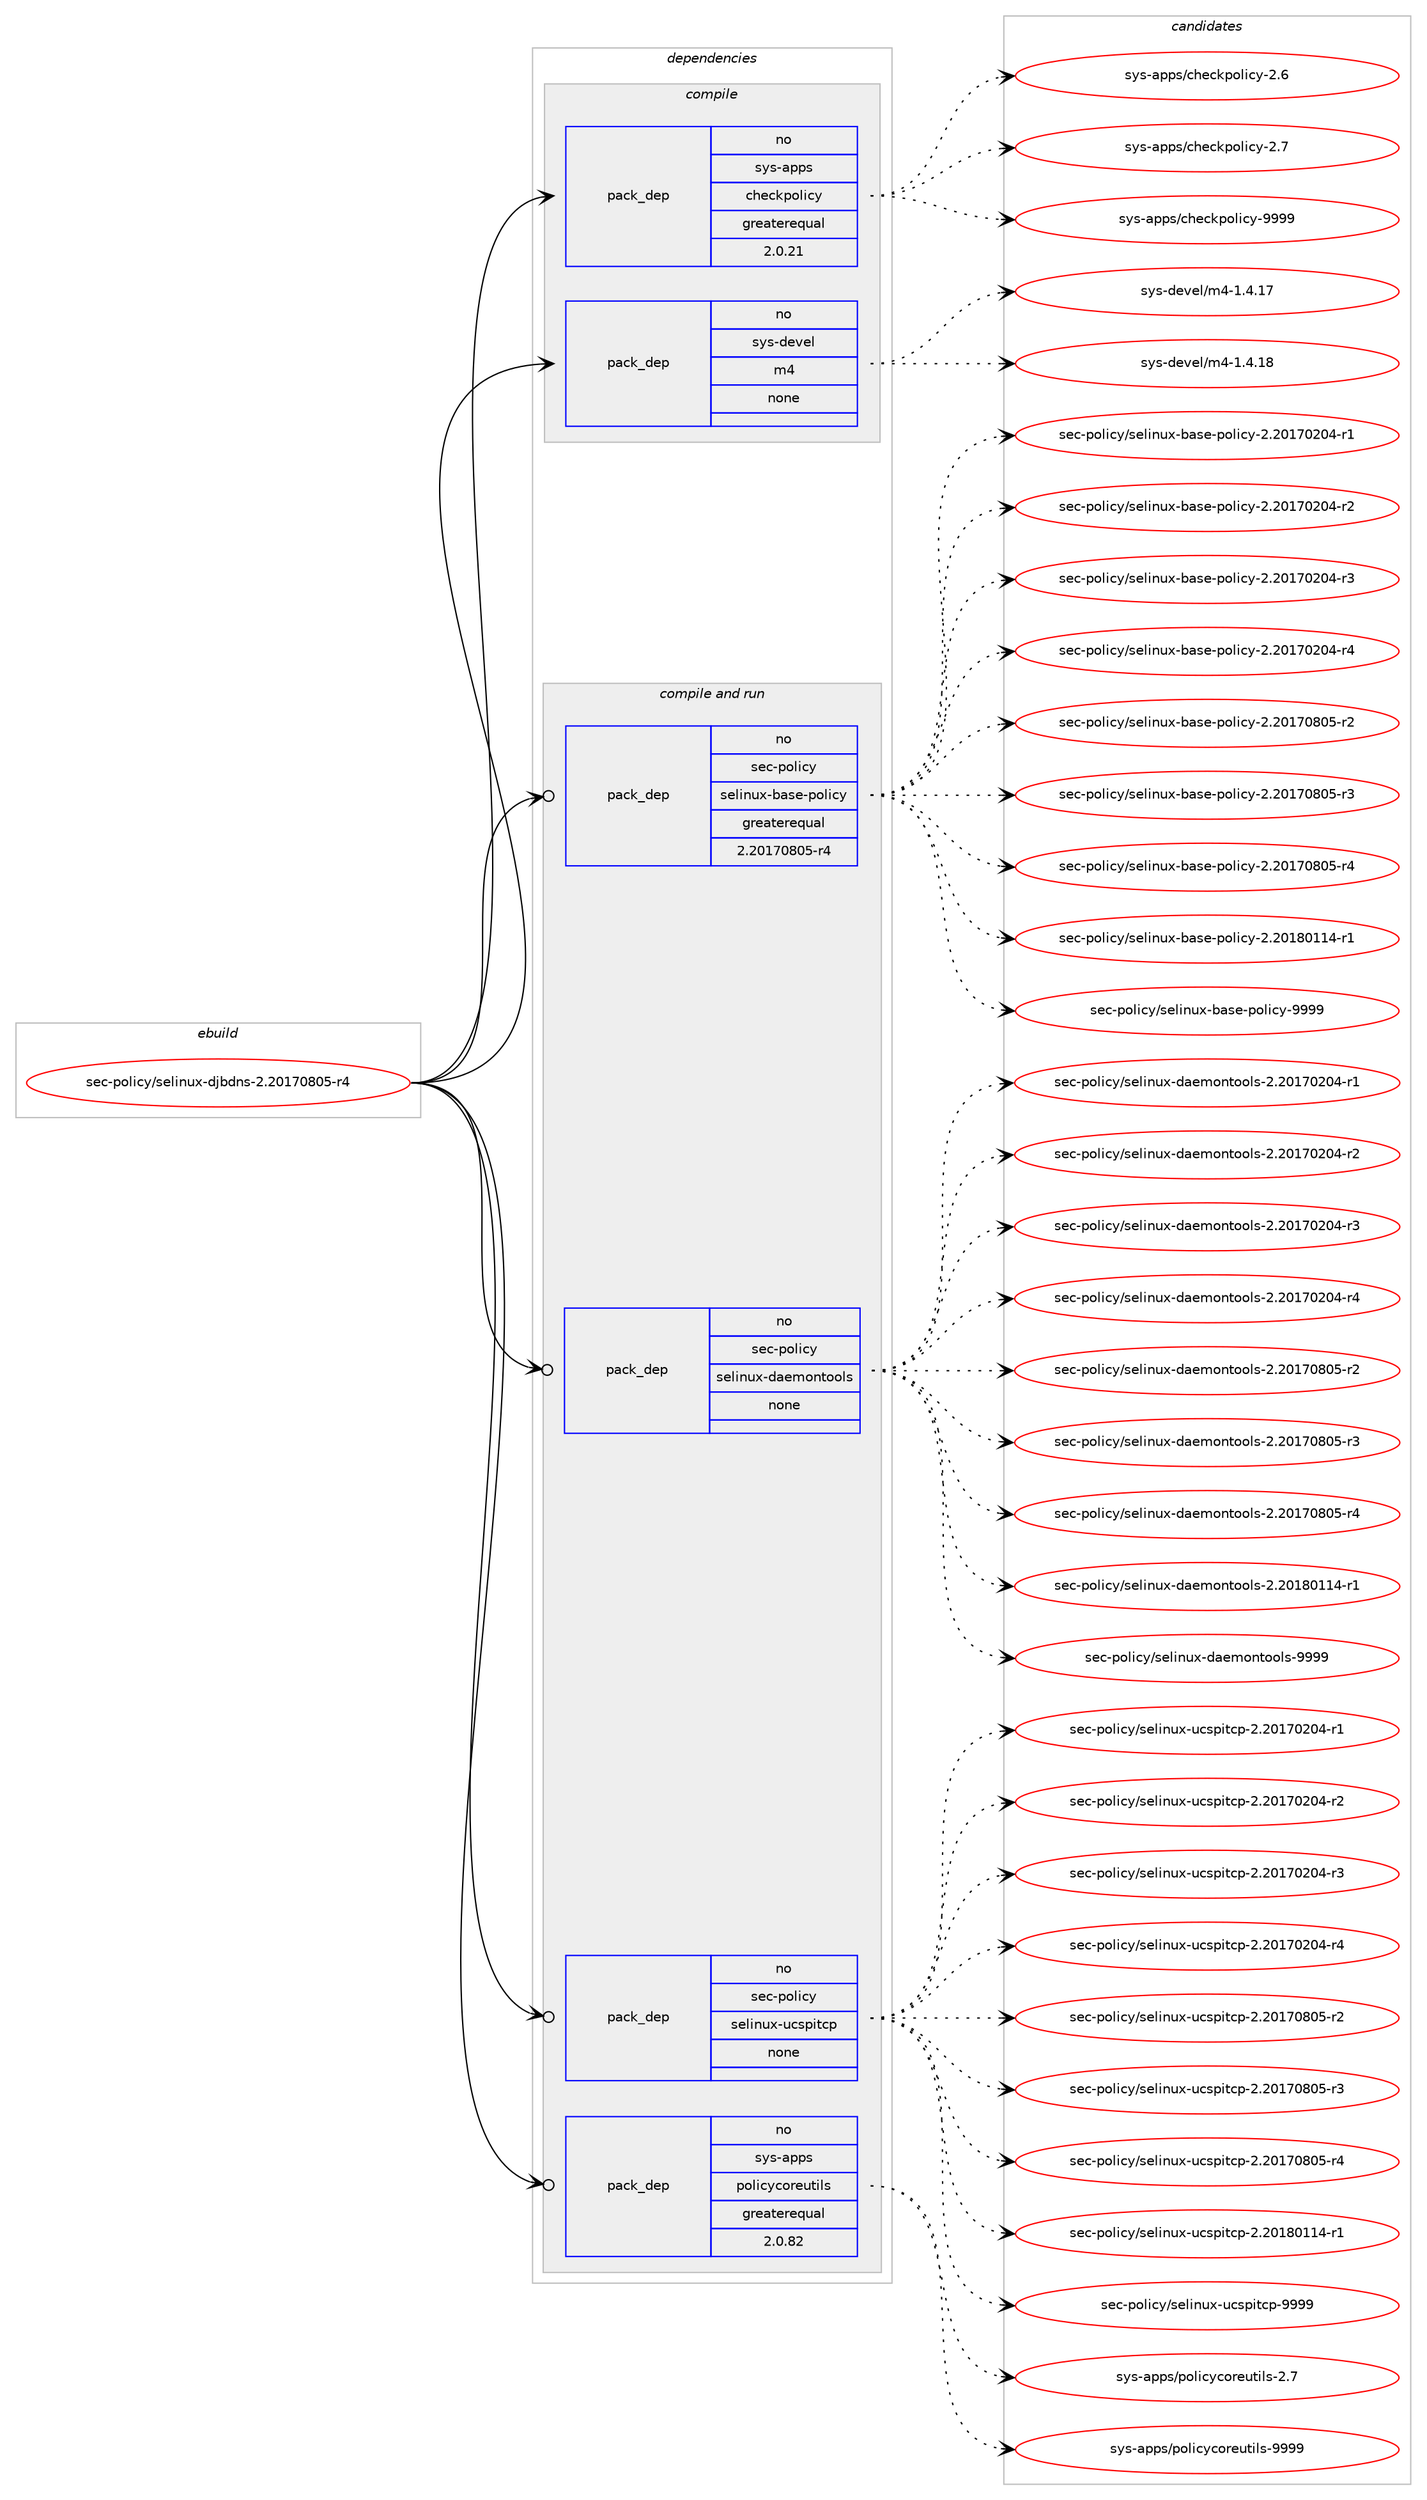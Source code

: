 digraph prolog {

# *************
# Graph options
# *************

newrank=true;
concentrate=true;
compound=true;
graph [rankdir=LR,fontname=Helvetica,fontsize=10,ranksep=1.5];#, ranksep=2.5, nodesep=0.2];
edge  [arrowhead=vee];
node  [fontname=Helvetica,fontsize=10];

# **********
# The ebuild
# **********

subgraph cluster_leftcol {
color=gray;
rank=same;
label=<<i>ebuild</i>>;
id [label="sec-policy/selinux-djbdns-2.20170805-r4", color=red, width=4, href="../sec-policy/selinux-djbdns-2.20170805-r4.svg"];
}

# ****************
# The dependencies
# ****************

subgraph cluster_midcol {
color=gray;
label=<<i>dependencies</i>>;
subgraph cluster_compile {
fillcolor="#eeeeee";
style=filled;
label=<<i>compile</i>>;
subgraph pack1833 {
dependency2371 [label=<<TABLE BORDER="0" CELLBORDER="1" CELLSPACING="0" CELLPADDING="4" WIDTH="220"><TR><TD ROWSPAN="6" CELLPADDING="30">pack_dep</TD></TR><TR><TD WIDTH="110">no</TD></TR><TR><TD>sys-apps</TD></TR><TR><TD>checkpolicy</TD></TR><TR><TD>greaterequal</TD></TR><TR><TD>2.0.21</TD></TR></TABLE>>, shape=none, color=blue];
}
id:e -> dependency2371:w [weight=20,style="solid",arrowhead="vee"];
subgraph pack1834 {
dependency2372 [label=<<TABLE BORDER="0" CELLBORDER="1" CELLSPACING="0" CELLPADDING="4" WIDTH="220"><TR><TD ROWSPAN="6" CELLPADDING="30">pack_dep</TD></TR><TR><TD WIDTH="110">no</TD></TR><TR><TD>sys-devel</TD></TR><TR><TD>m4</TD></TR><TR><TD>none</TD></TR><TR><TD></TD></TR></TABLE>>, shape=none, color=blue];
}
id:e -> dependency2372:w [weight=20,style="solid",arrowhead="vee"];
}
subgraph cluster_compileandrun {
fillcolor="#eeeeee";
style=filled;
label=<<i>compile and run</i>>;
subgraph pack1835 {
dependency2373 [label=<<TABLE BORDER="0" CELLBORDER="1" CELLSPACING="0" CELLPADDING="4" WIDTH="220"><TR><TD ROWSPAN="6" CELLPADDING="30">pack_dep</TD></TR><TR><TD WIDTH="110">no</TD></TR><TR><TD>sec-policy</TD></TR><TR><TD>selinux-base-policy</TD></TR><TR><TD>greaterequal</TD></TR><TR><TD>2.20170805-r4</TD></TR></TABLE>>, shape=none, color=blue];
}
id:e -> dependency2373:w [weight=20,style="solid",arrowhead="odotvee"];
subgraph pack1836 {
dependency2374 [label=<<TABLE BORDER="0" CELLBORDER="1" CELLSPACING="0" CELLPADDING="4" WIDTH="220"><TR><TD ROWSPAN="6" CELLPADDING="30">pack_dep</TD></TR><TR><TD WIDTH="110">no</TD></TR><TR><TD>sec-policy</TD></TR><TR><TD>selinux-daemontools</TD></TR><TR><TD>none</TD></TR><TR><TD></TD></TR></TABLE>>, shape=none, color=blue];
}
id:e -> dependency2374:w [weight=20,style="solid",arrowhead="odotvee"];
subgraph pack1837 {
dependency2375 [label=<<TABLE BORDER="0" CELLBORDER="1" CELLSPACING="0" CELLPADDING="4" WIDTH="220"><TR><TD ROWSPAN="6" CELLPADDING="30">pack_dep</TD></TR><TR><TD WIDTH="110">no</TD></TR><TR><TD>sec-policy</TD></TR><TR><TD>selinux-ucspitcp</TD></TR><TR><TD>none</TD></TR><TR><TD></TD></TR></TABLE>>, shape=none, color=blue];
}
id:e -> dependency2375:w [weight=20,style="solid",arrowhead="odotvee"];
subgraph pack1838 {
dependency2376 [label=<<TABLE BORDER="0" CELLBORDER="1" CELLSPACING="0" CELLPADDING="4" WIDTH="220"><TR><TD ROWSPAN="6" CELLPADDING="30">pack_dep</TD></TR><TR><TD WIDTH="110">no</TD></TR><TR><TD>sys-apps</TD></TR><TR><TD>policycoreutils</TD></TR><TR><TD>greaterequal</TD></TR><TR><TD>2.0.82</TD></TR></TABLE>>, shape=none, color=blue];
}
id:e -> dependency2376:w [weight=20,style="solid",arrowhead="odotvee"];
}
subgraph cluster_run {
fillcolor="#eeeeee";
style=filled;
label=<<i>run</i>>;
}
}

# **************
# The candidates
# **************

subgraph cluster_choices {
rank=same;
color=gray;
label=<<i>candidates</i>>;

subgraph choice1833 {
color=black;
nodesep=1;
choice11512111545971121121154799104101991071121111081059912145504654 [label="sys-apps/checkpolicy-2.6", color=red, width=4,href="../sys-apps/checkpolicy-2.6.svg"];
choice11512111545971121121154799104101991071121111081059912145504655 [label="sys-apps/checkpolicy-2.7", color=red, width=4,href="../sys-apps/checkpolicy-2.7.svg"];
choice1151211154597112112115479910410199107112111108105991214557575757 [label="sys-apps/checkpolicy-9999", color=red, width=4,href="../sys-apps/checkpolicy-9999.svg"];
dependency2371:e -> choice11512111545971121121154799104101991071121111081059912145504654:w [style=dotted,weight="100"];
dependency2371:e -> choice11512111545971121121154799104101991071121111081059912145504655:w [style=dotted,weight="100"];
dependency2371:e -> choice1151211154597112112115479910410199107112111108105991214557575757:w [style=dotted,weight="100"];
}
subgraph choice1834 {
color=black;
nodesep=1;
choice11512111545100101118101108471095245494652464955 [label="sys-devel/m4-1.4.17", color=red, width=4,href="../sys-devel/m4-1.4.17.svg"];
choice11512111545100101118101108471095245494652464956 [label="sys-devel/m4-1.4.18", color=red, width=4,href="../sys-devel/m4-1.4.18.svg"];
dependency2372:e -> choice11512111545100101118101108471095245494652464955:w [style=dotted,weight="100"];
dependency2372:e -> choice11512111545100101118101108471095245494652464956:w [style=dotted,weight="100"];
}
subgraph choice1835 {
color=black;
nodesep=1;
choice11510199451121111081059912147115101108105110117120459897115101451121111081059912145504650484955485048524511449 [label="sec-policy/selinux-base-policy-2.20170204-r1", color=red, width=4,href="../sec-policy/selinux-base-policy-2.20170204-r1.svg"];
choice11510199451121111081059912147115101108105110117120459897115101451121111081059912145504650484955485048524511450 [label="sec-policy/selinux-base-policy-2.20170204-r2", color=red, width=4,href="../sec-policy/selinux-base-policy-2.20170204-r2.svg"];
choice11510199451121111081059912147115101108105110117120459897115101451121111081059912145504650484955485048524511451 [label="sec-policy/selinux-base-policy-2.20170204-r3", color=red, width=4,href="../sec-policy/selinux-base-policy-2.20170204-r3.svg"];
choice11510199451121111081059912147115101108105110117120459897115101451121111081059912145504650484955485048524511452 [label="sec-policy/selinux-base-policy-2.20170204-r4", color=red, width=4,href="../sec-policy/selinux-base-policy-2.20170204-r4.svg"];
choice11510199451121111081059912147115101108105110117120459897115101451121111081059912145504650484955485648534511450 [label="sec-policy/selinux-base-policy-2.20170805-r2", color=red, width=4,href="../sec-policy/selinux-base-policy-2.20170805-r2.svg"];
choice11510199451121111081059912147115101108105110117120459897115101451121111081059912145504650484955485648534511451 [label="sec-policy/selinux-base-policy-2.20170805-r3", color=red, width=4,href="../sec-policy/selinux-base-policy-2.20170805-r3.svg"];
choice11510199451121111081059912147115101108105110117120459897115101451121111081059912145504650484955485648534511452 [label="sec-policy/selinux-base-policy-2.20170805-r4", color=red, width=4,href="../sec-policy/selinux-base-policy-2.20170805-r4.svg"];
choice11510199451121111081059912147115101108105110117120459897115101451121111081059912145504650484956484949524511449 [label="sec-policy/selinux-base-policy-2.20180114-r1", color=red, width=4,href="../sec-policy/selinux-base-policy-2.20180114-r1.svg"];
choice1151019945112111108105991214711510110810511011712045989711510145112111108105991214557575757 [label="sec-policy/selinux-base-policy-9999", color=red, width=4,href="../sec-policy/selinux-base-policy-9999.svg"];
dependency2373:e -> choice11510199451121111081059912147115101108105110117120459897115101451121111081059912145504650484955485048524511449:w [style=dotted,weight="100"];
dependency2373:e -> choice11510199451121111081059912147115101108105110117120459897115101451121111081059912145504650484955485048524511450:w [style=dotted,weight="100"];
dependency2373:e -> choice11510199451121111081059912147115101108105110117120459897115101451121111081059912145504650484955485048524511451:w [style=dotted,weight="100"];
dependency2373:e -> choice11510199451121111081059912147115101108105110117120459897115101451121111081059912145504650484955485048524511452:w [style=dotted,weight="100"];
dependency2373:e -> choice11510199451121111081059912147115101108105110117120459897115101451121111081059912145504650484955485648534511450:w [style=dotted,weight="100"];
dependency2373:e -> choice11510199451121111081059912147115101108105110117120459897115101451121111081059912145504650484955485648534511451:w [style=dotted,weight="100"];
dependency2373:e -> choice11510199451121111081059912147115101108105110117120459897115101451121111081059912145504650484955485648534511452:w [style=dotted,weight="100"];
dependency2373:e -> choice11510199451121111081059912147115101108105110117120459897115101451121111081059912145504650484956484949524511449:w [style=dotted,weight="100"];
dependency2373:e -> choice1151019945112111108105991214711510110810511011712045989711510145112111108105991214557575757:w [style=dotted,weight="100"];
}
subgraph choice1836 {
color=black;
nodesep=1;
choice11510199451121111081059912147115101108105110117120451009710110911111011611111110811545504650484955485048524511449 [label="sec-policy/selinux-daemontools-2.20170204-r1", color=red, width=4,href="../sec-policy/selinux-daemontools-2.20170204-r1.svg"];
choice11510199451121111081059912147115101108105110117120451009710110911111011611111110811545504650484955485048524511450 [label="sec-policy/selinux-daemontools-2.20170204-r2", color=red, width=4,href="../sec-policy/selinux-daemontools-2.20170204-r2.svg"];
choice11510199451121111081059912147115101108105110117120451009710110911111011611111110811545504650484955485048524511451 [label="sec-policy/selinux-daemontools-2.20170204-r3", color=red, width=4,href="../sec-policy/selinux-daemontools-2.20170204-r3.svg"];
choice11510199451121111081059912147115101108105110117120451009710110911111011611111110811545504650484955485048524511452 [label="sec-policy/selinux-daemontools-2.20170204-r4", color=red, width=4,href="../sec-policy/selinux-daemontools-2.20170204-r4.svg"];
choice11510199451121111081059912147115101108105110117120451009710110911111011611111110811545504650484955485648534511450 [label="sec-policy/selinux-daemontools-2.20170805-r2", color=red, width=4,href="../sec-policy/selinux-daemontools-2.20170805-r2.svg"];
choice11510199451121111081059912147115101108105110117120451009710110911111011611111110811545504650484955485648534511451 [label="sec-policy/selinux-daemontools-2.20170805-r3", color=red, width=4,href="../sec-policy/selinux-daemontools-2.20170805-r3.svg"];
choice11510199451121111081059912147115101108105110117120451009710110911111011611111110811545504650484955485648534511452 [label="sec-policy/selinux-daemontools-2.20170805-r4", color=red, width=4,href="../sec-policy/selinux-daemontools-2.20170805-r4.svg"];
choice11510199451121111081059912147115101108105110117120451009710110911111011611111110811545504650484956484949524511449 [label="sec-policy/selinux-daemontools-2.20180114-r1", color=red, width=4,href="../sec-policy/selinux-daemontools-2.20180114-r1.svg"];
choice1151019945112111108105991214711510110810511011712045100971011091111101161111111081154557575757 [label="sec-policy/selinux-daemontools-9999", color=red, width=4,href="../sec-policy/selinux-daemontools-9999.svg"];
dependency2374:e -> choice11510199451121111081059912147115101108105110117120451009710110911111011611111110811545504650484955485048524511449:w [style=dotted,weight="100"];
dependency2374:e -> choice11510199451121111081059912147115101108105110117120451009710110911111011611111110811545504650484955485048524511450:w [style=dotted,weight="100"];
dependency2374:e -> choice11510199451121111081059912147115101108105110117120451009710110911111011611111110811545504650484955485048524511451:w [style=dotted,weight="100"];
dependency2374:e -> choice11510199451121111081059912147115101108105110117120451009710110911111011611111110811545504650484955485048524511452:w [style=dotted,weight="100"];
dependency2374:e -> choice11510199451121111081059912147115101108105110117120451009710110911111011611111110811545504650484955485648534511450:w [style=dotted,weight="100"];
dependency2374:e -> choice11510199451121111081059912147115101108105110117120451009710110911111011611111110811545504650484955485648534511451:w [style=dotted,weight="100"];
dependency2374:e -> choice11510199451121111081059912147115101108105110117120451009710110911111011611111110811545504650484955485648534511452:w [style=dotted,weight="100"];
dependency2374:e -> choice11510199451121111081059912147115101108105110117120451009710110911111011611111110811545504650484956484949524511449:w [style=dotted,weight="100"];
dependency2374:e -> choice1151019945112111108105991214711510110810511011712045100971011091111101161111111081154557575757:w [style=dotted,weight="100"];
}
subgraph choice1837 {
color=black;
nodesep=1;
choice1151019945112111108105991214711510110810511011712045117991151121051169911245504650484955485048524511449 [label="sec-policy/selinux-ucspitcp-2.20170204-r1", color=red, width=4,href="../sec-policy/selinux-ucspitcp-2.20170204-r1.svg"];
choice1151019945112111108105991214711510110810511011712045117991151121051169911245504650484955485048524511450 [label="sec-policy/selinux-ucspitcp-2.20170204-r2", color=red, width=4,href="../sec-policy/selinux-ucspitcp-2.20170204-r2.svg"];
choice1151019945112111108105991214711510110810511011712045117991151121051169911245504650484955485048524511451 [label="sec-policy/selinux-ucspitcp-2.20170204-r3", color=red, width=4,href="../sec-policy/selinux-ucspitcp-2.20170204-r3.svg"];
choice1151019945112111108105991214711510110810511011712045117991151121051169911245504650484955485048524511452 [label="sec-policy/selinux-ucspitcp-2.20170204-r4", color=red, width=4,href="../sec-policy/selinux-ucspitcp-2.20170204-r4.svg"];
choice1151019945112111108105991214711510110810511011712045117991151121051169911245504650484955485648534511450 [label="sec-policy/selinux-ucspitcp-2.20170805-r2", color=red, width=4,href="../sec-policy/selinux-ucspitcp-2.20170805-r2.svg"];
choice1151019945112111108105991214711510110810511011712045117991151121051169911245504650484955485648534511451 [label="sec-policy/selinux-ucspitcp-2.20170805-r3", color=red, width=4,href="../sec-policy/selinux-ucspitcp-2.20170805-r3.svg"];
choice1151019945112111108105991214711510110810511011712045117991151121051169911245504650484955485648534511452 [label="sec-policy/selinux-ucspitcp-2.20170805-r4", color=red, width=4,href="../sec-policy/selinux-ucspitcp-2.20170805-r4.svg"];
choice1151019945112111108105991214711510110810511011712045117991151121051169911245504650484956484949524511449 [label="sec-policy/selinux-ucspitcp-2.20180114-r1", color=red, width=4,href="../sec-policy/selinux-ucspitcp-2.20180114-r1.svg"];
choice115101994511211110810599121471151011081051101171204511799115112105116991124557575757 [label="sec-policy/selinux-ucspitcp-9999", color=red, width=4,href="../sec-policy/selinux-ucspitcp-9999.svg"];
dependency2375:e -> choice1151019945112111108105991214711510110810511011712045117991151121051169911245504650484955485048524511449:w [style=dotted,weight="100"];
dependency2375:e -> choice1151019945112111108105991214711510110810511011712045117991151121051169911245504650484955485048524511450:w [style=dotted,weight="100"];
dependency2375:e -> choice1151019945112111108105991214711510110810511011712045117991151121051169911245504650484955485048524511451:w [style=dotted,weight="100"];
dependency2375:e -> choice1151019945112111108105991214711510110810511011712045117991151121051169911245504650484955485048524511452:w [style=dotted,weight="100"];
dependency2375:e -> choice1151019945112111108105991214711510110810511011712045117991151121051169911245504650484955485648534511450:w [style=dotted,weight="100"];
dependency2375:e -> choice1151019945112111108105991214711510110810511011712045117991151121051169911245504650484955485648534511451:w [style=dotted,weight="100"];
dependency2375:e -> choice1151019945112111108105991214711510110810511011712045117991151121051169911245504650484955485648534511452:w [style=dotted,weight="100"];
dependency2375:e -> choice1151019945112111108105991214711510110810511011712045117991151121051169911245504650484956484949524511449:w [style=dotted,weight="100"];
dependency2375:e -> choice115101994511211110810599121471151011081051101171204511799115112105116991124557575757:w [style=dotted,weight="100"];
}
subgraph choice1838 {
color=black;
nodesep=1;
choice115121115459711211211547112111108105991219911111410111711610510811545504655 [label="sys-apps/policycoreutils-2.7", color=red, width=4,href="../sys-apps/policycoreutils-2.7.svg"];
choice11512111545971121121154711211110810599121991111141011171161051081154557575757 [label="sys-apps/policycoreutils-9999", color=red, width=4,href="../sys-apps/policycoreutils-9999.svg"];
dependency2376:e -> choice115121115459711211211547112111108105991219911111410111711610510811545504655:w [style=dotted,weight="100"];
dependency2376:e -> choice11512111545971121121154711211110810599121991111141011171161051081154557575757:w [style=dotted,weight="100"];
}
}

}
